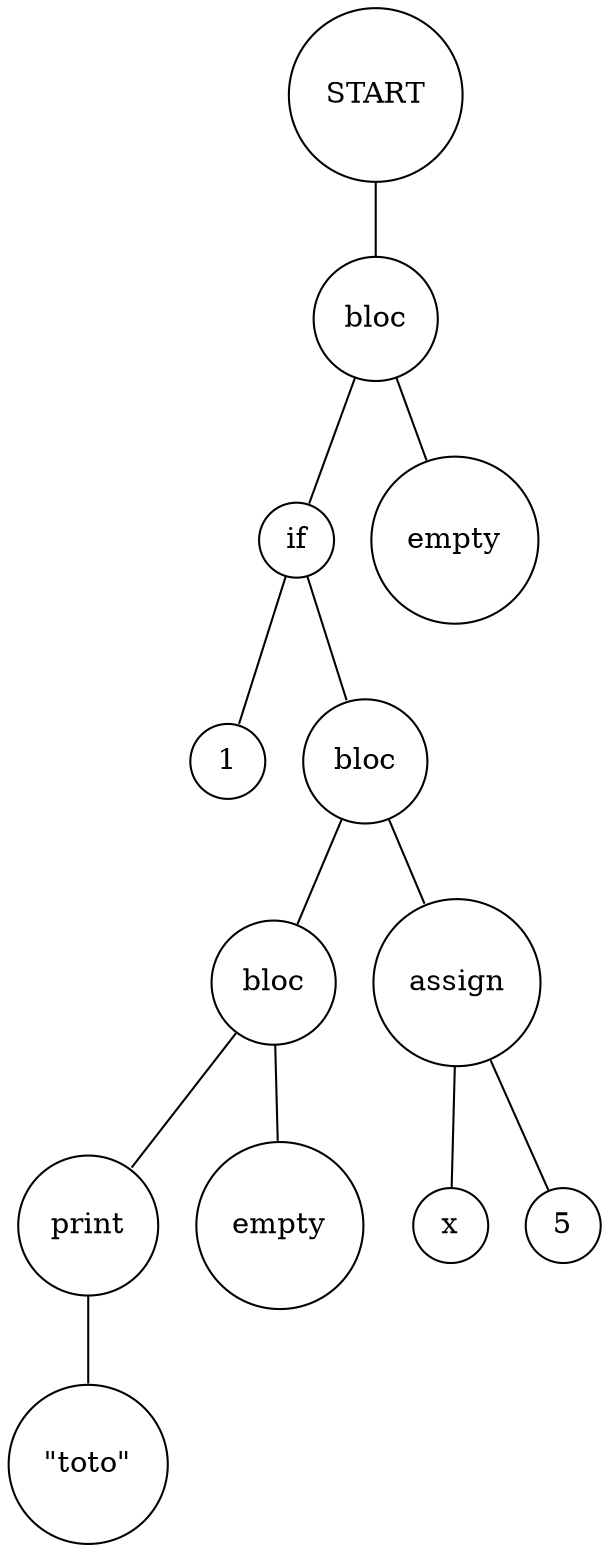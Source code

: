 digraph {
	node [shape=circle]
	"73cd5a86-9a4c-4010-a5c7-21666e71ade4" [label=START]
	"2a42d2a9-5953-499f-8347-c615b3c77b39" [label=bloc]
	"53aefd8a-8079-47e7-a898-5638d41a8696" [label=if]
	"1b480236-19ca-49a1-868e-f6ac2212712e" [label=1]
	"53aefd8a-8079-47e7-a898-5638d41a8696" -> "1b480236-19ca-49a1-868e-f6ac2212712e" [arrowsize=0]
	"0b7e3796-bdd4-421a-be80-49b35f825b05" [label=bloc]
	"f6b4891f-6b31-446d-b81c-4f4bef056c56" [label=bloc]
	"908efd94-7a16-4b3f-a1d5-a24050f48bd1" [label=print]
	"f74ac1a3-5197-45ff-89b5-6fba17c757f6" [label="\"toto\""]
	"908efd94-7a16-4b3f-a1d5-a24050f48bd1" -> "f74ac1a3-5197-45ff-89b5-6fba17c757f6" [arrowsize=0]
	"f6b4891f-6b31-446d-b81c-4f4bef056c56" -> "908efd94-7a16-4b3f-a1d5-a24050f48bd1" [arrowsize=0]
	"3b71d72c-0c2a-44db-b370-ce5303c395d1" [label=empty]
	"f6b4891f-6b31-446d-b81c-4f4bef056c56" -> "3b71d72c-0c2a-44db-b370-ce5303c395d1" [arrowsize=0]
	"0b7e3796-bdd4-421a-be80-49b35f825b05" -> "f6b4891f-6b31-446d-b81c-4f4bef056c56" [arrowsize=0]
	"500b1e6b-3643-4463-8a7c-6cc066c94a19" [label=assign]
	"0b1275ce-12b5-46c5-ada4-8ad6e05df7a1" [label=x]
	"500b1e6b-3643-4463-8a7c-6cc066c94a19" -> "0b1275ce-12b5-46c5-ada4-8ad6e05df7a1" [arrowsize=0]
	"1f5efbe2-83f6-4a23-bc03-c48a4d0c43d4" [label=5]
	"500b1e6b-3643-4463-8a7c-6cc066c94a19" -> "1f5efbe2-83f6-4a23-bc03-c48a4d0c43d4" [arrowsize=0]
	"0b7e3796-bdd4-421a-be80-49b35f825b05" -> "500b1e6b-3643-4463-8a7c-6cc066c94a19" [arrowsize=0]
	"53aefd8a-8079-47e7-a898-5638d41a8696" -> "0b7e3796-bdd4-421a-be80-49b35f825b05" [arrowsize=0]
	"2a42d2a9-5953-499f-8347-c615b3c77b39" -> "53aefd8a-8079-47e7-a898-5638d41a8696" [arrowsize=0]
	"3c64368a-8a1b-46a3-971e-3e0de107b83d" [label=empty]
	"2a42d2a9-5953-499f-8347-c615b3c77b39" -> "3c64368a-8a1b-46a3-971e-3e0de107b83d" [arrowsize=0]
	"73cd5a86-9a4c-4010-a5c7-21666e71ade4" -> "2a42d2a9-5953-499f-8347-c615b3c77b39" [arrowsize=0]
}
